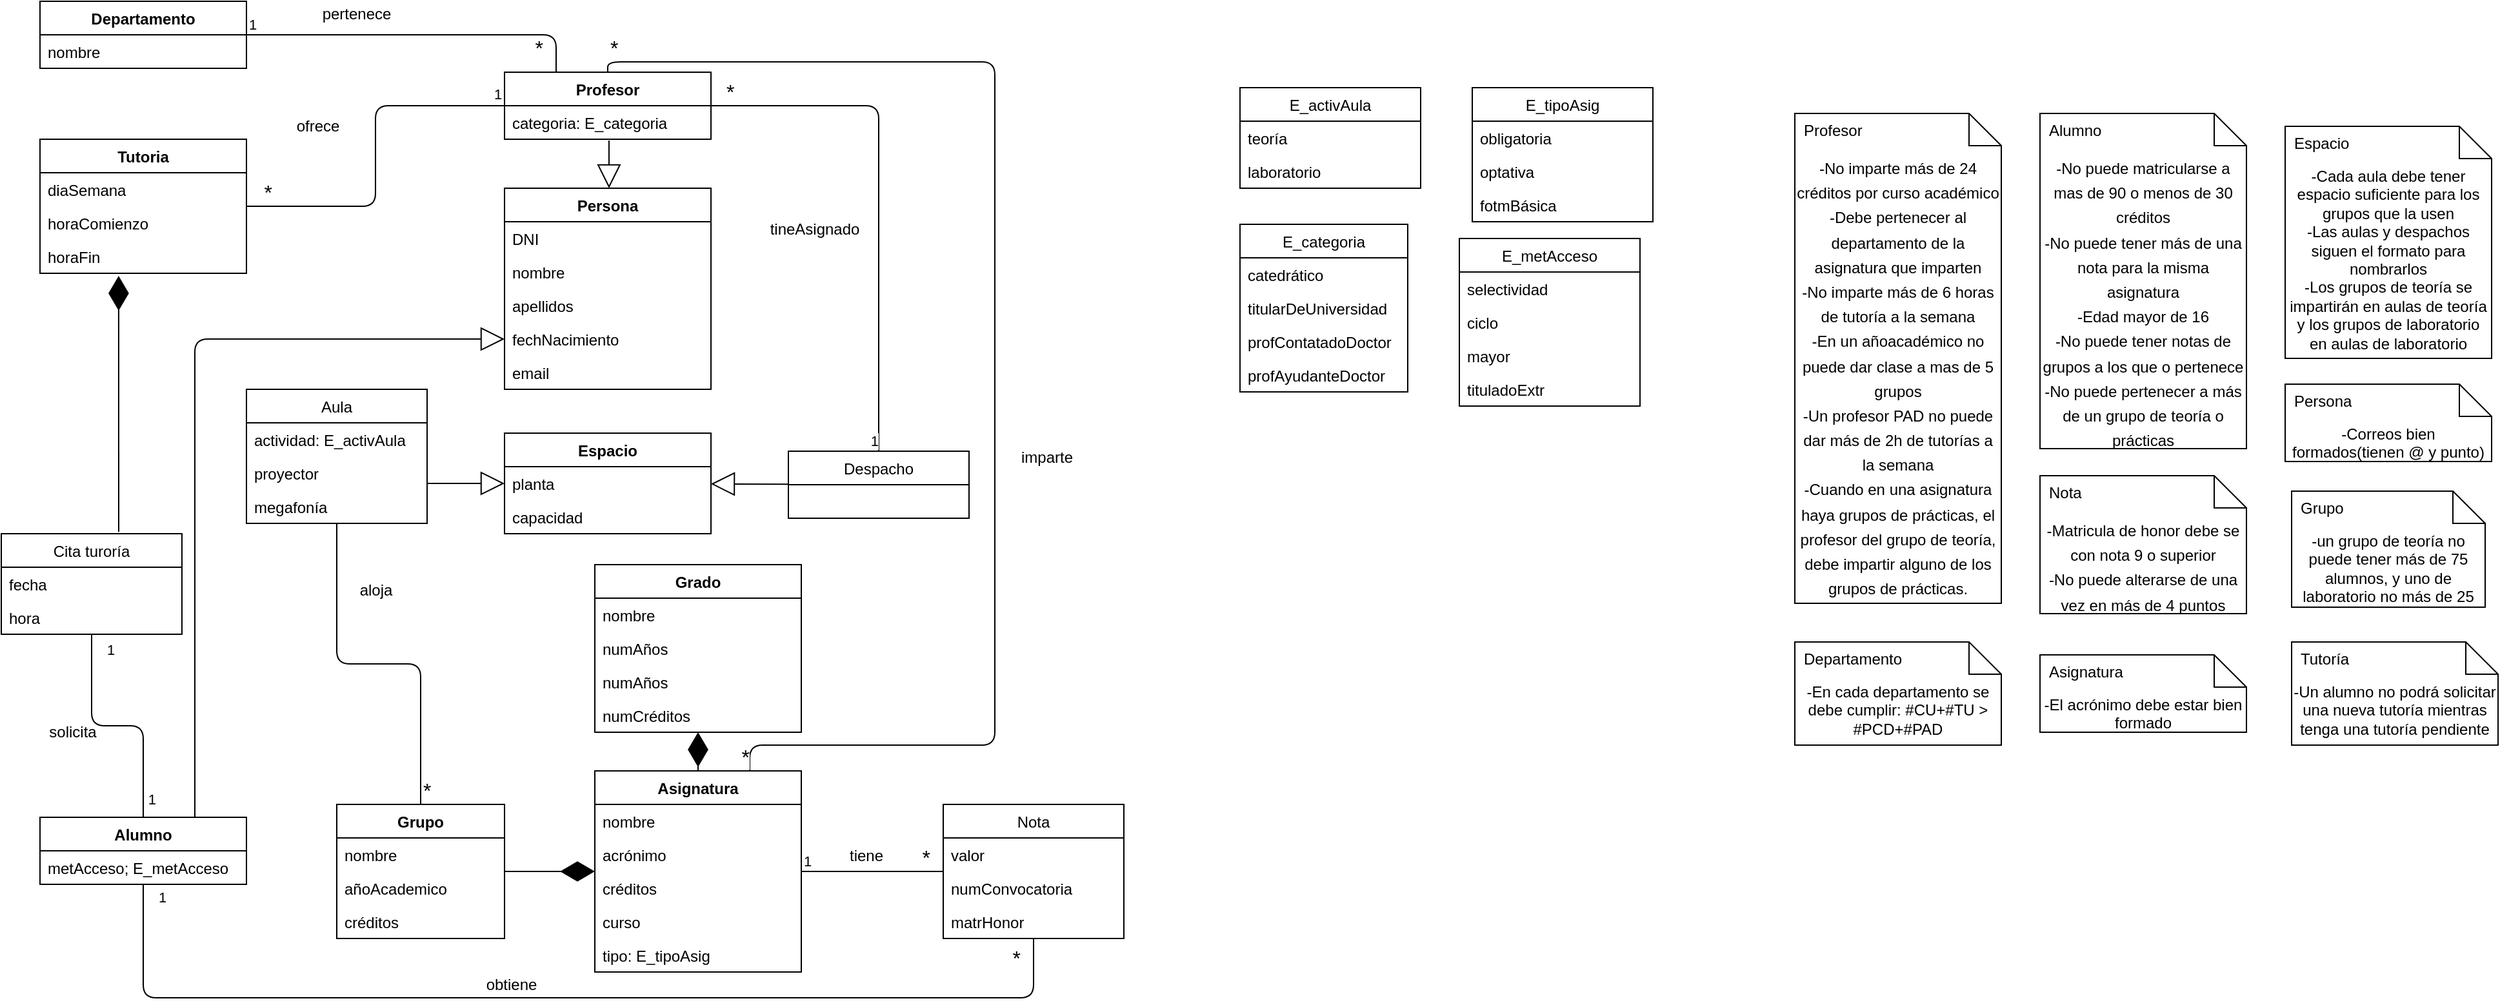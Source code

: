 <mxfile version="13.10.3" type="github">
  <diagram name="Page-1" id="e7e014a7-5840-1c2e-5031-d8a46d1fe8dd">
    <mxGraphModel dx="1662" dy="762" grid="1" gridSize="10" guides="1" tooltips="1" connect="1" arrows="1" fold="1" page="1" pageScale="1" pageWidth="1169" pageHeight="826" background="#ffffff" math="0" shadow="0">
      <root>
        <mxCell id="0" />
        <mxCell id="1" parent="0" />
        <mxCell id="M6ggTWckeQVyD1pX4SUF-41" value="Alumno" style="swimlane;fontStyle=1;align=center;verticalAlign=top;childLayout=stackLayout;horizontal=1;startSize=26;horizontalStack=0;resizeParent=1;resizeParentMax=0;resizeLast=0;collapsible=1;marginBottom=0;" parent="1" vertex="1">
          <mxGeometry x="180" y="666" width="160" height="52" as="geometry" />
        </mxCell>
        <mxCell id="M6ggTWckeQVyD1pX4SUF-42" value="metAcceso; E_metAcceso" style="text;strokeColor=none;fillColor=none;align=left;verticalAlign=top;spacingLeft=4;spacingRight=4;overflow=hidden;rotatable=0;points=[[0,0.5],[1,0.5]];portConstraint=eastwest;" parent="M6ggTWckeQVyD1pX4SUF-41" vertex="1">
          <mxGeometry y="26" width="160" height="26" as="geometry" />
        </mxCell>
        <mxCell id="M6ggTWckeQVyD1pX4SUF-49" value="Asignatura" style="swimlane;fontStyle=1;align=center;verticalAlign=top;childLayout=stackLayout;horizontal=1;startSize=26;horizontalStack=0;resizeParent=1;resizeParentMax=0;resizeLast=0;collapsible=1;marginBottom=0;" parent="1" vertex="1">
          <mxGeometry x="610" y="630" width="160" height="156" as="geometry" />
        </mxCell>
        <mxCell id="M6ggTWckeQVyD1pX4SUF-156" value="nombre" style="text;strokeColor=none;fillColor=none;align=left;verticalAlign=top;spacingLeft=4;spacingRight=4;overflow=hidden;rotatable=0;points=[[0,0.5],[1,0.5]];portConstraint=eastwest;" parent="M6ggTWckeQVyD1pX4SUF-49" vertex="1">
          <mxGeometry y="26" width="160" height="26" as="geometry" />
        </mxCell>
        <mxCell id="M6ggTWckeQVyD1pX4SUF-157" value="acrónimo" style="text;strokeColor=none;fillColor=none;align=left;verticalAlign=top;spacingLeft=4;spacingRight=4;overflow=hidden;rotatable=0;points=[[0,0.5],[1,0.5]];portConstraint=eastwest;" parent="M6ggTWckeQVyD1pX4SUF-49" vertex="1">
          <mxGeometry y="52" width="160" height="26" as="geometry" />
        </mxCell>
        <mxCell id="M6ggTWckeQVyD1pX4SUF-158" value="créditos" style="text;strokeColor=none;fillColor=none;align=left;verticalAlign=top;spacingLeft=4;spacingRight=4;overflow=hidden;rotatable=0;points=[[0,0.5],[1,0.5]];portConstraint=eastwest;" parent="M6ggTWckeQVyD1pX4SUF-49" vertex="1">
          <mxGeometry y="78" width="160" height="26" as="geometry" />
        </mxCell>
        <mxCell id="M6ggTWckeQVyD1pX4SUF-159" value="curso" style="text;strokeColor=none;fillColor=none;align=left;verticalAlign=top;spacingLeft=4;spacingRight=4;overflow=hidden;rotatable=0;points=[[0,0.5],[1,0.5]];portConstraint=eastwest;" parent="M6ggTWckeQVyD1pX4SUF-49" vertex="1">
          <mxGeometry y="104" width="160" height="26" as="geometry" />
        </mxCell>
        <mxCell id="M6ggTWckeQVyD1pX4SUF-50" value="tipo: E_tipoAsig" style="text;strokeColor=none;fillColor=none;align=left;verticalAlign=top;spacingLeft=4;spacingRight=4;overflow=hidden;rotatable=0;points=[[0,0.5],[1,0.5]];portConstraint=eastwest;" parent="M6ggTWckeQVyD1pX4SUF-49" vertex="1">
          <mxGeometry y="130" width="160" height="26" as="geometry" />
        </mxCell>
        <mxCell id="M6ggTWckeQVyD1pX4SUF-53" value="Grado" style="swimlane;fontStyle=1;align=center;verticalAlign=top;childLayout=stackLayout;horizontal=1;startSize=26;horizontalStack=0;resizeParent=1;resizeParentMax=0;resizeLast=0;collapsible=1;marginBottom=0;" parent="1" vertex="1">
          <mxGeometry x="610" y="470" width="160" height="130" as="geometry" />
        </mxCell>
        <mxCell id="M6ggTWckeQVyD1pX4SUF-177" value="nombre" style="text;strokeColor=none;fillColor=none;align=left;verticalAlign=top;spacingLeft=4;spacingRight=4;overflow=hidden;rotatable=0;points=[[0,0.5],[1,0.5]];portConstraint=eastwest;" parent="M6ggTWckeQVyD1pX4SUF-53" vertex="1">
          <mxGeometry y="26" width="160" height="26" as="geometry" />
        </mxCell>
        <mxCell id="Lt1ioYReO85WiDWxuyzR-1" value="numAños" style="text;strokeColor=none;fillColor=none;align=left;verticalAlign=top;spacingLeft=4;spacingRight=4;overflow=hidden;rotatable=0;points=[[0,0.5],[1,0.5]];portConstraint=eastwest;" vertex="1" parent="M6ggTWckeQVyD1pX4SUF-53">
          <mxGeometry y="52" width="160" height="26" as="geometry" />
        </mxCell>
        <mxCell id="M6ggTWckeQVyD1pX4SUF-178" value="numAños" style="text;strokeColor=none;fillColor=none;align=left;verticalAlign=top;spacingLeft=4;spacingRight=4;overflow=hidden;rotatable=0;points=[[0,0.5],[1,0.5]];portConstraint=eastwest;" parent="M6ggTWckeQVyD1pX4SUF-53" vertex="1">
          <mxGeometry y="78" width="160" height="26" as="geometry" />
        </mxCell>
        <mxCell id="M6ggTWckeQVyD1pX4SUF-54" value="numCréditos" style="text;strokeColor=none;fillColor=none;align=left;verticalAlign=top;spacingLeft=4;spacingRight=4;overflow=hidden;rotatable=0;points=[[0,0.5],[1,0.5]];portConstraint=eastwest;" parent="M6ggTWckeQVyD1pX4SUF-53" vertex="1">
          <mxGeometry y="104" width="160" height="26" as="geometry" />
        </mxCell>
        <mxCell id="M6ggTWckeQVyD1pX4SUF-70" value="Espacio" style="swimlane;fontStyle=1;align=center;verticalAlign=top;childLayout=stackLayout;horizontal=1;startSize=26;horizontalStack=0;resizeParent=1;resizeParentMax=0;resizeLast=0;collapsible=1;marginBottom=0;" parent="1" vertex="1">
          <mxGeometry x="540" y="368" width="160" height="78" as="geometry" />
        </mxCell>
        <mxCell id="M6ggTWckeQVyD1pX4SUF-122" value="planta" style="text;strokeColor=none;fillColor=none;align=left;verticalAlign=top;spacingLeft=4;spacingRight=4;overflow=hidden;rotatable=0;points=[[0,0.5],[1,0.5]];portConstraint=eastwest;" parent="M6ggTWckeQVyD1pX4SUF-70" vertex="1">
          <mxGeometry y="26" width="160" height="26" as="geometry" />
        </mxCell>
        <mxCell id="M6ggTWckeQVyD1pX4SUF-71" value="capacidad" style="text;strokeColor=none;fillColor=none;align=left;verticalAlign=top;spacingLeft=4;spacingRight=4;overflow=hidden;rotatable=0;points=[[0,0.5],[1,0.5]];portConstraint=eastwest;" parent="M6ggTWckeQVyD1pX4SUF-70" vertex="1">
          <mxGeometry y="52" width="160" height="26" as="geometry" />
        </mxCell>
        <mxCell id="M6ggTWckeQVyD1pX4SUF-74" value="Departamento" style="swimlane;fontStyle=1;align=center;verticalAlign=top;childLayout=stackLayout;horizontal=1;startSize=26;horizontalStack=0;resizeParent=1;resizeParentMax=0;resizeLast=0;collapsible=1;marginBottom=0;" parent="1" vertex="1">
          <mxGeometry x="180" y="33" width="160" height="52" as="geometry" />
        </mxCell>
        <mxCell id="M6ggTWckeQVyD1pX4SUF-75" value="nombre" style="text;strokeColor=none;fillColor=none;align=left;verticalAlign=top;spacingLeft=4;spacingRight=4;overflow=hidden;rotatable=0;points=[[0,0.5],[1,0.5]];portConstraint=eastwest;" parent="M6ggTWckeQVyD1pX4SUF-74" vertex="1">
          <mxGeometry y="26" width="160" height="26" as="geometry" />
        </mxCell>
        <mxCell id="M6ggTWckeQVyD1pX4SUF-78" value="Grupo" style="swimlane;fontStyle=1;align=center;verticalAlign=top;childLayout=stackLayout;horizontal=1;startSize=26;horizontalStack=0;resizeParent=1;resizeParentMax=0;resizeLast=0;collapsible=1;marginBottom=0;" parent="1" vertex="1">
          <mxGeometry x="410" y="656" width="130" height="104" as="geometry" />
        </mxCell>
        <mxCell id="M6ggTWckeQVyD1pX4SUF-179" value="nombre" style="text;strokeColor=none;fillColor=none;align=left;verticalAlign=top;spacingLeft=4;spacingRight=4;overflow=hidden;rotatable=0;points=[[0,0.5],[1,0.5]];portConstraint=eastwest;" parent="M6ggTWckeQVyD1pX4SUF-78" vertex="1">
          <mxGeometry y="26" width="130" height="26" as="geometry" />
        </mxCell>
        <mxCell id="M6ggTWckeQVyD1pX4SUF-180" value="añoAcademico" style="text;strokeColor=none;fillColor=none;align=left;verticalAlign=top;spacingLeft=4;spacingRight=4;overflow=hidden;rotatable=0;points=[[0,0.5],[1,0.5]];portConstraint=eastwest;" parent="M6ggTWckeQVyD1pX4SUF-78" vertex="1">
          <mxGeometry y="52" width="130" height="26" as="geometry" />
        </mxCell>
        <mxCell id="M6ggTWckeQVyD1pX4SUF-79" value="créditos" style="text;strokeColor=none;fillColor=none;align=left;verticalAlign=top;spacingLeft=4;spacingRight=4;overflow=hidden;rotatable=0;points=[[0,0.5],[1,0.5]];portConstraint=eastwest;" parent="M6ggTWckeQVyD1pX4SUF-78" vertex="1">
          <mxGeometry y="78" width="130" height="26" as="geometry" />
        </mxCell>
        <mxCell id="M6ggTWckeQVyD1pX4SUF-82" value="Profesor" style="swimlane;fontStyle=1;align=center;verticalAlign=top;childLayout=stackLayout;horizontal=1;startSize=26;horizontalStack=0;resizeParent=1;resizeParentMax=0;resizeLast=0;collapsible=1;marginBottom=0;" parent="1" vertex="1">
          <mxGeometry x="540" y="88" width="160" height="52" as="geometry" />
        </mxCell>
        <mxCell id="M6ggTWckeQVyD1pX4SUF-99" value="categoria: E_categoria" style="text;strokeColor=none;fillColor=none;align=left;verticalAlign=top;spacingLeft=4;spacingRight=4;overflow=hidden;rotatable=0;points=[[0,0.5],[1,0.5]];portConstraint=eastwest;" parent="M6ggTWckeQVyD1pX4SUF-82" vertex="1">
          <mxGeometry y="26" width="160" height="26" as="geometry" />
        </mxCell>
        <mxCell id="M6ggTWckeQVyD1pX4SUF-87" value="Tutoria" style="swimlane;fontStyle=1;align=center;verticalAlign=top;childLayout=stackLayout;horizontal=1;startSize=26;horizontalStack=0;resizeParent=1;resizeParentMax=0;resizeLast=0;collapsible=1;marginBottom=0;" parent="1" vertex="1">
          <mxGeometry x="180" y="140" width="160" height="104" as="geometry" />
        </mxCell>
        <mxCell id="M6ggTWckeQVyD1pX4SUF-123" value="diaSemana" style="text;strokeColor=none;fillColor=none;align=left;verticalAlign=top;spacingLeft=4;spacingRight=4;overflow=hidden;rotatable=0;points=[[0,0.5],[1,0.5]];portConstraint=eastwest;" parent="M6ggTWckeQVyD1pX4SUF-87" vertex="1">
          <mxGeometry y="26" width="160" height="26" as="geometry" />
        </mxCell>
        <mxCell id="M6ggTWckeQVyD1pX4SUF-126" value="horaComienzo" style="text;strokeColor=none;fillColor=none;align=left;verticalAlign=top;spacingLeft=4;spacingRight=4;overflow=hidden;rotatable=0;points=[[0,0.5],[1,0.5]];portConstraint=eastwest;" parent="M6ggTWckeQVyD1pX4SUF-87" vertex="1">
          <mxGeometry y="52" width="160" height="26" as="geometry" />
        </mxCell>
        <mxCell id="Cwh4qinpFO30hvYVrBIj-28" value="horaFin" style="text;strokeColor=none;fillColor=none;align=left;verticalAlign=top;spacingLeft=4;spacingRight=4;overflow=hidden;rotatable=0;points=[[0,0.5],[1,0.5]];portConstraint=eastwest;" parent="M6ggTWckeQVyD1pX4SUF-87" vertex="1">
          <mxGeometry y="78" width="160" height="26" as="geometry" />
        </mxCell>
        <mxCell id="M6ggTWckeQVyD1pX4SUF-113" value="E_categoria" style="swimlane;fontStyle=0;childLayout=stackLayout;horizontal=1;startSize=26;fillColor=none;horizontalStack=0;resizeParent=1;resizeParentMax=0;resizeLast=0;collapsible=1;marginBottom=0;" parent="1" vertex="1">
          <mxGeometry x="1110" y="206" width="130" height="130" as="geometry" />
        </mxCell>
        <mxCell id="M6ggTWckeQVyD1pX4SUF-114" value="catedrático" style="text;strokeColor=none;fillColor=none;align=left;verticalAlign=top;spacingLeft=4;spacingRight=4;overflow=hidden;rotatable=0;points=[[0,0.5],[1,0.5]];portConstraint=eastwest;" parent="M6ggTWckeQVyD1pX4SUF-113" vertex="1">
          <mxGeometry y="26" width="130" height="26" as="geometry" />
        </mxCell>
        <mxCell id="M6ggTWckeQVyD1pX4SUF-117" value="titularDeUniversidad" style="text;strokeColor=none;fillColor=none;align=left;verticalAlign=top;spacingLeft=4;spacingRight=4;overflow=hidden;rotatable=0;points=[[0,0.5],[1,0.5]];portConstraint=eastwest;" parent="M6ggTWckeQVyD1pX4SUF-113" vertex="1">
          <mxGeometry y="52" width="130" height="26" as="geometry" />
        </mxCell>
        <mxCell id="M6ggTWckeQVyD1pX4SUF-115" value="profContatadoDoctor" style="text;strokeColor=none;fillColor=none;align=left;verticalAlign=top;spacingLeft=4;spacingRight=4;overflow=hidden;rotatable=0;points=[[0,0.5],[1,0.5]];portConstraint=eastwest;" parent="M6ggTWckeQVyD1pX4SUF-113" vertex="1">
          <mxGeometry y="78" width="130" height="26" as="geometry" />
        </mxCell>
        <mxCell id="M6ggTWckeQVyD1pX4SUF-116" value="profAyudanteDoctor" style="text;strokeColor=none;fillColor=none;align=left;verticalAlign=top;spacingLeft=4;spacingRight=4;overflow=hidden;rotatable=0;points=[[0,0.5],[1,0.5]];portConstraint=eastwest;" parent="M6ggTWckeQVyD1pX4SUF-113" vertex="1">
          <mxGeometry y="104" width="130" height="26" as="geometry" />
        </mxCell>
        <mxCell id="M6ggTWckeQVyD1pX4SUF-135" value="Aula" style="swimlane;fontStyle=0;childLayout=stackLayout;horizontal=1;startSize=26;fillColor=none;horizontalStack=0;resizeParent=1;resizeParentMax=0;resizeLast=0;collapsible=1;marginBottom=0;" parent="1" vertex="1">
          <mxGeometry x="340" y="334" width="140" height="104" as="geometry" />
        </mxCell>
        <mxCell id="M6ggTWckeQVyD1pX4SUF-137" value="actividad: E_activAula" style="text;strokeColor=none;fillColor=none;align=left;verticalAlign=top;spacingLeft=4;spacingRight=4;overflow=hidden;rotatable=0;points=[[0,0.5],[1,0.5]];portConstraint=eastwest;" parent="M6ggTWckeQVyD1pX4SUF-135" vertex="1">
          <mxGeometry y="26" width="140" height="26" as="geometry" />
        </mxCell>
        <mxCell id="M6ggTWckeQVyD1pX4SUF-151" value="proyector" style="text;strokeColor=none;fillColor=none;align=left;verticalAlign=top;spacingLeft=4;spacingRight=4;overflow=hidden;rotatable=0;points=[[0,0.5],[1,0.5]];portConstraint=eastwest;" parent="M6ggTWckeQVyD1pX4SUF-135" vertex="1">
          <mxGeometry y="52" width="140" height="26" as="geometry" />
        </mxCell>
        <mxCell id="M6ggTWckeQVyD1pX4SUF-136" value="megafonía" style="text;strokeColor=none;fillColor=none;align=left;verticalAlign=top;spacingLeft=4;spacingRight=4;overflow=hidden;rotatable=0;points=[[0,0.5],[1,0.5]];portConstraint=eastwest;" parent="M6ggTWckeQVyD1pX4SUF-135" vertex="1">
          <mxGeometry y="78" width="140" height="26" as="geometry" />
        </mxCell>
        <mxCell id="M6ggTWckeQVyD1pX4SUF-139" value="Despacho" style="swimlane;fontStyle=0;childLayout=stackLayout;horizontal=1;startSize=26;fillColor=none;horizontalStack=0;resizeParent=1;resizeParentMax=0;resizeLast=0;collapsible=1;marginBottom=0;" parent="1" vertex="1">
          <mxGeometry x="760" y="382" width="140" height="52" as="geometry" />
        </mxCell>
        <mxCell id="M6ggTWckeQVyD1pX4SUF-148" value="" style="endArrow=none;html=1;edgeStyle=orthogonalEdgeStyle;" parent="1" source="M6ggTWckeQVyD1pX4SUF-82" target="M6ggTWckeQVyD1pX4SUF-139" edge="1">
          <mxGeometry relative="1" as="geometry">
            <mxPoint x="130" y="380" as="sourcePoint" />
            <mxPoint x="290" y="380" as="targetPoint" />
          </mxGeometry>
        </mxCell>
        <mxCell id="M6ggTWckeQVyD1pX4SUF-149" value="*" style="edgeLabel;resizable=0;html=1;align=left;verticalAlign=bottom;fontSize=16;" parent="M6ggTWckeQVyD1pX4SUF-148" connectable="0" vertex="1">
          <mxGeometry x="-1" relative="1" as="geometry">
            <mxPoint x="10" as="offset" />
          </mxGeometry>
        </mxCell>
        <mxCell id="M6ggTWckeQVyD1pX4SUF-150" value="1" style="edgeLabel;resizable=0;html=1;align=right;verticalAlign=bottom;" parent="M6ggTWckeQVyD1pX4SUF-148" connectable="0" vertex="1">
          <mxGeometry x="1" relative="1" as="geometry" />
        </mxCell>
        <mxCell id="M6ggTWckeQVyD1pX4SUF-152" value="E_activAula" style="swimlane;fontStyle=0;childLayout=stackLayout;horizontal=1;startSize=26;fillColor=none;horizontalStack=0;resizeParent=1;resizeParentMax=0;resizeLast=0;collapsible=1;marginBottom=0;" parent="1" vertex="1">
          <mxGeometry x="1110" y="100" width="140" height="78" as="geometry" />
        </mxCell>
        <mxCell id="M6ggTWckeQVyD1pX4SUF-153" value="teoría" style="text;strokeColor=none;fillColor=none;align=left;verticalAlign=top;spacingLeft=4;spacingRight=4;overflow=hidden;rotatable=0;points=[[0,0.5],[1,0.5]];portConstraint=eastwest;" parent="M6ggTWckeQVyD1pX4SUF-152" vertex="1">
          <mxGeometry y="26" width="140" height="26" as="geometry" />
        </mxCell>
        <mxCell id="M6ggTWckeQVyD1pX4SUF-154" value="laboratorio" style="text;strokeColor=none;fillColor=none;align=left;verticalAlign=top;spacingLeft=4;spacingRight=4;overflow=hidden;rotatable=0;points=[[0,0.5],[1,0.5]];portConstraint=eastwest;" parent="M6ggTWckeQVyD1pX4SUF-152" vertex="1">
          <mxGeometry y="52" width="140" height="26" as="geometry" />
        </mxCell>
        <mxCell id="M6ggTWckeQVyD1pX4SUF-160" value="E_tipoAsig" style="swimlane;fontStyle=0;childLayout=stackLayout;horizontal=1;startSize=26;fillColor=none;horizontalStack=0;resizeParent=1;resizeParentMax=0;resizeLast=0;collapsible=1;marginBottom=0;" parent="1" vertex="1">
          <mxGeometry x="1290" y="100" width="140" height="104" as="geometry" />
        </mxCell>
        <mxCell id="M6ggTWckeQVyD1pX4SUF-161" value="obligatoria" style="text;strokeColor=none;fillColor=none;align=left;verticalAlign=top;spacingLeft=4;spacingRight=4;overflow=hidden;rotatable=0;points=[[0,0.5],[1,0.5]];portConstraint=eastwest;" parent="M6ggTWckeQVyD1pX4SUF-160" vertex="1">
          <mxGeometry y="26" width="140" height="26" as="geometry" />
        </mxCell>
        <mxCell id="M6ggTWckeQVyD1pX4SUF-162" value="optativa" style="text;strokeColor=none;fillColor=none;align=left;verticalAlign=top;spacingLeft=4;spacingRight=4;overflow=hidden;rotatable=0;points=[[0,0.5],[1,0.5]];portConstraint=eastwest;" parent="M6ggTWckeQVyD1pX4SUF-160" vertex="1">
          <mxGeometry y="52" width="140" height="26" as="geometry" />
        </mxCell>
        <mxCell id="M6ggTWckeQVyD1pX4SUF-163" value="fotmBásica" style="text;strokeColor=none;fillColor=none;align=left;verticalAlign=top;spacingLeft=4;spacingRight=4;overflow=hidden;rotatable=0;points=[[0,0.5],[1,0.5]];portConstraint=eastwest;" parent="M6ggTWckeQVyD1pX4SUF-160" vertex="1">
          <mxGeometry y="78" width="140" height="26" as="geometry" />
        </mxCell>
        <mxCell id="M6ggTWckeQVyD1pX4SUF-169" value="E_metAcceso" style="swimlane;fontStyle=0;childLayout=stackLayout;horizontal=1;startSize=26;fillColor=none;horizontalStack=0;resizeParent=1;resizeParentMax=0;resizeLast=0;collapsible=1;marginBottom=0;" parent="1" vertex="1">
          <mxGeometry x="1280" y="217" width="140" height="130" as="geometry" />
        </mxCell>
        <mxCell id="M6ggTWckeQVyD1pX4SUF-170" value="selectividad" style="text;strokeColor=none;fillColor=none;align=left;verticalAlign=top;spacingLeft=4;spacingRight=4;overflow=hidden;rotatable=0;points=[[0,0.5],[1,0.5]];portConstraint=eastwest;" parent="M6ggTWckeQVyD1pX4SUF-169" vertex="1">
          <mxGeometry y="26" width="140" height="26" as="geometry" />
        </mxCell>
        <mxCell id="M6ggTWckeQVyD1pX4SUF-171" value="ciclo" style="text;strokeColor=none;fillColor=none;align=left;verticalAlign=top;spacingLeft=4;spacingRight=4;overflow=hidden;rotatable=0;points=[[0,0.5],[1,0.5]];portConstraint=eastwest;" parent="M6ggTWckeQVyD1pX4SUF-169" vertex="1">
          <mxGeometry y="52" width="140" height="26" as="geometry" />
        </mxCell>
        <mxCell id="Cwh4qinpFO30hvYVrBIj-2" value="mayor" style="text;strokeColor=none;fillColor=none;align=left;verticalAlign=top;spacingLeft=4;spacingRight=4;overflow=hidden;rotatable=0;points=[[0,0.5],[1,0.5]];portConstraint=eastwest;" parent="M6ggTWckeQVyD1pX4SUF-169" vertex="1">
          <mxGeometry y="78" width="140" height="26" as="geometry" />
        </mxCell>
        <mxCell id="M6ggTWckeQVyD1pX4SUF-172" value="tituladoExtr" style="text;strokeColor=none;fillColor=none;align=left;verticalAlign=top;spacingLeft=4;spacingRight=4;overflow=hidden;rotatable=0;points=[[0,0.5],[1,0.5]];portConstraint=eastwest;" parent="M6ggTWckeQVyD1pX4SUF-169" vertex="1">
          <mxGeometry y="104" width="140" height="26" as="geometry" />
        </mxCell>
        <mxCell id="M6ggTWckeQVyD1pX4SUF-173" value="Nota" style="swimlane;fontStyle=0;childLayout=stackLayout;horizontal=1;startSize=26;fillColor=none;horizontalStack=0;resizeParent=1;resizeParentMax=0;resizeLast=0;collapsible=1;marginBottom=0;" parent="1" vertex="1">
          <mxGeometry x="880" y="656" width="140" height="104" as="geometry" />
        </mxCell>
        <mxCell id="M6ggTWckeQVyD1pX4SUF-174" value="valor" style="text;strokeColor=none;fillColor=none;align=left;verticalAlign=top;spacingLeft=4;spacingRight=4;overflow=hidden;rotatable=0;points=[[0,0.5],[1,0.5]];portConstraint=eastwest;" parent="M6ggTWckeQVyD1pX4SUF-173" vertex="1">
          <mxGeometry y="26" width="140" height="26" as="geometry" />
        </mxCell>
        <mxCell id="M6ggTWckeQVyD1pX4SUF-175" value="numConvocatoria" style="text;strokeColor=none;fillColor=none;align=left;verticalAlign=top;spacingLeft=4;spacingRight=4;overflow=hidden;rotatable=0;points=[[0,0.5],[1,0.5]];portConstraint=eastwest;" parent="M6ggTWckeQVyD1pX4SUF-173" vertex="1">
          <mxGeometry y="52" width="140" height="26" as="geometry" />
        </mxCell>
        <mxCell id="M6ggTWckeQVyD1pX4SUF-176" value="matrHonor" style="text;strokeColor=none;fillColor=none;align=left;verticalAlign=top;spacingLeft=4;spacingRight=4;overflow=hidden;rotatable=0;points=[[0,0.5],[1,0.5]];portConstraint=eastwest;" parent="M6ggTWckeQVyD1pX4SUF-173" vertex="1">
          <mxGeometry y="78" width="140" height="26" as="geometry" />
        </mxCell>
        <mxCell id="UAa4CJf52LfsiErVCVyS-1" value="" style="endArrow=none;html=1;edgeStyle=orthogonalEdgeStyle;" parent="1" source="M6ggTWckeQVyD1pX4SUF-82" target="M6ggTWckeQVyD1pX4SUF-87" edge="1">
          <mxGeometry relative="1" as="geometry">
            <mxPoint x="150" y="270" as="sourcePoint" />
            <mxPoint x="310" y="270" as="targetPoint" />
          </mxGeometry>
        </mxCell>
        <mxCell id="UAa4CJf52LfsiErVCVyS-2" value="1" style="edgeLabel;resizable=0;html=1;align=left;verticalAlign=bottom;" parent="UAa4CJf52LfsiErVCVyS-1" connectable="0" vertex="1">
          <mxGeometry x="-1" relative="1" as="geometry">
            <mxPoint x="-10" y="-1" as="offset" />
          </mxGeometry>
        </mxCell>
        <mxCell id="UAa4CJf52LfsiErVCVyS-3" value="*" style="edgeLabel;resizable=0;html=1;align=right;verticalAlign=bottom;fontSize=16;" parent="UAa4CJf52LfsiErVCVyS-1" connectable="0" vertex="1">
          <mxGeometry x="1" relative="1" as="geometry">
            <mxPoint x="20" as="offset" />
          </mxGeometry>
        </mxCell>
        <mxCell id="UAa4CJf52LfsiErVCVyS-18" value="solicita" style="text;html=1;align=center;verticalAlign=middle;resizable=0;points=[];autosize=1;" parent="1" vertex="1">
          <mxGeometry x="180" y="590" width="50" height="20" as="geometry" />
        </mxCell>
        <mxCell id="UAa4CJf52LfsiErVCVyS-19" value="" style="endArrow=none;html=1;edgeStyle=orthogonalEdgeStyle;" parent="1" source="M6ggTWckeQVyD1pX4SUF-78" target="M6ggTWckeQVyD1pX4SUF-135" edge="1">
          <mxGeometry relative="1" as="geometry">
            <mxPoint x="150" y="400" as="sourcePoint" />
            <mxPoint x="350" y="510" as="targetPoint" />
          </mxGeometry>
        </mxCell>
        <mxCell id="UAa4CJf52LfsiErVCVyS-20" value="*" style="edgeLabel;resizable=0;html=1;align=left;verticalAlign=bottom;fontSize=16;" parent="UAa4CJf52LfsiErVCVyS-19" connectable="0" vertex="1">
          <mxGeometry x="-1" relative="1" as="geometry" />
        </mxCell>
        <mxCell id="UAa4CJf52LfsiErVCVyS-26" value="aloja" style="text;html=1;align=center;verticalAlign=middle;resizable=0;points=[];autosize=1;" parent="1" vertex="1">
          <mxGeometry x="420" y="480" width="40" height="20" as="geometry" />
        </mxCell>
        <mxCell id="UAa4CJf52LfsiErVCVyS-27" value="" style="endArrow=diamondThin;endFill=1;endSize=24;html=1;" parent="1" source="M6ggTWckeQVyD1pX4SUF-78" target="M6ggTWckeQVyD1pX4SUF-49" edge="1">
          <mxGeometry width="160" relative="1" as="geometry">
            <mxPoint x="350" y="446" as="sourcePoint" />
            <mxPoint x="510" y="446" as="targetPoint" />
          </mxGeometry>
        </mxCell>
        <mxCell id="UAa4CJf52LfsiErVCVyS-28" value="ofrece" style="text;html=1;align=center;verticalAlign=middle;resizable=0;points=[];autosize=1;" parent="1" vertex="1">
          <mxGeometry x="370" y="120" width="50" height="20" as="geometry" />
        </mxCell>
        <mxCell id="UAa4CJf52LfsiErVCVyS-29" value="tineAsignado" style="text;html=1;align=center;verticalAlign=middle;resizable=0;points=[];autosize=1;" parent="1" vertex="1">
          <mxGeometry x="740" y="200" width="80" height="20" as="geometry" />
        </mxCell>
        <mxCell id="UAa4CJf52LfsiErVCVyS-30" value="" style="endArrow=none;html=1;edgeStyle=orthogonalEdgeStyle;" parent="1" source="M6ggTWckeQVyD1pX4SUF-82" target="M6ggTWckeQVyD1pX4SUF-49" edge="1">
          <mxGeometry relative="1" as="geometry">
            <mxPoint x="350" y="400" as="sourcePoint" />
            <mxPoint x="510" y="400" as="targetPoint" />
            <Array as="points">
              <mxPoint x="620" y="80" />
              <mxPoint x="920" y="80" />
              <mxPoint x="920" y="610" />
              <mxPoint x="730" y="610" />
            </Array>
          </mxGeometry>
        </mxCell>
        <mxCell id="UAa4CJf52LfsiErVCVyS-31" value="*" style="edgeLabel;resizable=0;html=1;align=left;verticalAlign=bottom;fontSize=16;" parent="UAa4CJf52LfsiErVCVyS-30" connectable="0" vertex="1">
          <mxGeometry x="-1" relative="1" as="geometry">
            <mxPoint y="-8" as="offset" />
          </mxGeometry>
        </mxCell>
        <mxCell id="UAa4CJf52LfsiErVCVyS-32" value="*" style="edgeLabel;resizable=0;html=1;align=right;verticalAlign=bottom;fontSize=16;" parent="UAa4CJf52LfsiErVCVyS-30" connectable="0" vertex="1">
          <mxGeometry x="1" relative="1" as="geometry" />
        </mxCell>
        <mxCell id="UAa4CJf52LfsiErVCVyS-33" value="" style="endArrow=none;html=1;edgeStyle=orthogonalEdgeStyle;" parent="1" source="M6ggTWckeQVyD1pX4SUF-49" target="M6ggTWckeQVyD1pX4SUF-173" edge="1">
          <mxGeometry relative="1" as="geometry">
            <mxPoint x="350" y="446" as="sourcePoint" />
            <mxPoint x="510" y="446" as="targetPoint" />
          </mxGeometry>
        </mxCell>
        <mxCell id="UAa4CJf52LfsiErVCVyS-34" value="1" style="edgeLabel;resizable=0;html=1;align=left;verticalAlign=bottom;" parent="UAa4CJf52LfsiErVCVyS-33" connectable="0" vertex="1">
          <mxGeometry x="-1" relative="1" as="geometry" />
        </mxCell>
        <mxCell id="UAa4CJf52LfsiErVCVyS-35" value="*" style="edgeLabel;resizable=0;html=1;align=right;verticalAlign=bottom;fontSize=16;" parent="UAa4CJf52LfsiErVCVyS-33" connectable="0" vertex="1">
          <mxGeometry x="1" relative="1" as="geometry">
            <mxPoint x="-10" as="offset" />
          </mxGeometry>
        </mxCell>
        <mxCell id="UAa4CJf52LfsiErVCVyS-37" value="imparte" style="text;html=1;align=center;verticalAlign=middle;resizable=0;points=[];autosize=1;" parent="1" vertex="1">
          <mxGeometry x="930" y="377" width="60" height="20" as="geometry" />
        </mxCell>
        <mxCell id="UAa4CJf52LfsiErVCVyS-38" value="" style="endArrow=none;html=1;edgeStyle=orthogonalEdgeStyle;entryX=0.25;entryY=0;entryDx=0;entryDy=0;" parent="1" source="M6ggTWckeQVyD1pX4SUF-74" target="M6ggTWckeQVyD1pX4SUF-82" edge="1">
          <mxGeometry relative="1" as="geometry">
            <mxPoint x="210" y="400" as="sourcePoint" />
            <mxPoint x="508.08" y="86.004" as="targetPoint" />
          </mxGeometry>
        </mxCell>
        <mxCell id="UAa4CJf52LfsiErVCVyS-39" value="1" style="edgeLabel;resizable=0;html=1;align=left;verticalAlign=bottom;" parent="UAa4CJf52LfsiErVCVyS-38" connectable="0" vertex="1">
          <mxGeometry x="-1" relative="1" as="geometry" />
        </mxCell>
        <mxCell id="UAa4CJf52LfsiErVCVyS-40" value="*" style="edgeLabel;resizable=0;html=1;align=right;verticalAlign=bottom;fontSize=16;" parent="UAa4CJf52LfsiErVCVyS-38" connectable="0" vertex="1">
          <mxGeometry x="1" relative="1" as="geometry">
            <mxPoint x="-10" y="-8" as="offset" />
          </mxGeometry>
        </mxCell>
        <mxCell id="UAa4CJf52LfsiErVCVyS-41" value="pertenece" style="text;html=1;align=center;verticalAlign=middle;resizable=0;points=[];autosize=1;" parent="1" vertex="1">
          <mxGeometry x="390" y="33" width="70" height="20" as="geometry" />
        </mxCell>
        <mxCell id="UAa4CJf52LfsiErVCVyS-42" value="" style="endArrow=diamondThin;endFill=1;endSize=24;html=1;" parent="1" source="M6ggTWckeQVyD1pX4SUF-49" target="M6ggTWckeQVyD1pX4SUF-53" edge="1">
          <mxGeometry width="160" relative="1" as="geometry">
            <mxPoint x="500" y="400" as="sourcePoint" />
            <mxPoint x="660" y="400" as="targetPoint" />
          </mxGeometry>
        </mxCell>
        <mxCell id="UAa4CJf52LfsiErVCVyS-43" value="obtiene" style="text;html=1;align=center;verticalAlign=middle;resizable=0;points=[];autosize=1;" parent="1" vertex="1">
          <mxGeometry x="520" y="786" width="50" height="20" as="geometry" />
        </mxCell>
        <mxCell id="UAa4CJf52LfsiErVCVyS-47" value="" style="endArrow=none;html=1;edgeStyle=orthogonalEdgeStyle;" parent="1" source="M6ggTWckeQVyD1pX4SUF-41" target="M6ggTWckeQVyD1pX4SUF-173" edge="1">
          <mxGeometry relative="1" as="geometry">
            <mxPoint x="500" y="446" as="sourcePoint" />
            <mxPoint x="660" y="446" as="targetPoint" />
            <Array as="points">
              <mxPoint x="950" y="806" />
            </Array>
          </mxGeometry>
        </mxCell>
        <mxCell id="UAa4CJf52LfsiErVCVyS-48" value="1" style="edgeLabel;resizable=0;html=1;align=left;verticalAlign=bottom;" parent="UAa4CJf52LfsiErVCVyS-47" connectable="0" vertex="1">
          <mxGeometry x="-1" relative="1" as="geometry">
            <mxPoint x="10" y="18" as="offset" />
          </mxGeometry>
        </mxCell>
        <mxCell id="UAa4CJf52LfsiErVCVyS-49" value="*" style="edgeLabel;resizable=0;html=1;align=right;verticalAlign=bottom;fontSize=16;" parent="UAa4CJf52LfsiErVCVyS-47" connectable="0" vertex="1">
          <mxGeometry x="1" relative="1" as="geometry">
            <mxPoint x="-10" y="26" as="offset" />
          </mxGeometry>
        </mxCell>
        <mxCell id="UAa4CJf52LfsiErVCVyS-50" value="tiene" style="text;html=1;align=center;verticalAlign=middle;resizable=0;points=[];autosize=1;" parent="1" vertex="1">
          <mxGeometry x="800" y="686" width="40" height="20" as="geometry" />
        </mxCell>
        <mxCell id="Cwh4qinpFO30hvYVrBIj-3" value="" style="endArrow=none;html=1;edgeStyle=orthogonalEdgeStyle;entryX=0.5;entryY=0;entryDx=0;entryDy=0;" parent="1" source="mI-mCI0g3Ql14hOsFY2t-1" target="M6ggTWckeQVyD1pX4SUF-41" edge="1">
          <mxGeometry relative="1" as="geometry">
            <mxPoint x="250" y="570" as="sourcePoint" />
            <mxPoint x="700" y="330" as="targetPoint" />
          </mxGeometry>
        </mxCell>
        <mxCell id="Cwh4qinpFO30hvYVrBIj-4" value="1" style="edgeLabel;resizable=0;html=1;align=left;verticalAlign=bottom;" parent="Cwh4qinpFO30hvYVrBIj-3" connectable="0" vertex="1">
          <mxGeometry x="-1" relative="1" as="geometry">
            <mxPoint x="10" y="20" as="offset" />
          </mxGeometry>
        </mxCell>
        <mxCell id="Cwh4qinpFO30hvYVrBIj-5" value="1" style="edgeLabel;resizable=0;html=1;align=right;verticalAlign=bottom;" parent="Cwh4qinpFO30hvYVrBIj-3" connectable="0" vertex="1">
          <mxGeometry x="1" relative="1" as="geometry">
            <mxPoint x="10" y="-6" as="offset" />
          </mxGeometry>
        </mxCell>
        <mxCell id="Cwh4qinpFO30hvYVrBIj-13" value="Persona" style="swimlane;fontStyle=1;align=center;verticalAlign=top;childLayout=stackLayout;horizontal=1;startSize=26;horizontalStack=0;resizeParent=1;resizeParentMax=0;resizeLast=0;collapsible=1;marginBottom=0;" parent="1" vertex="1">
          <mxGeometry x="540" y="178" width="160" height="156" as="geometry" />
        </mxCell>
        <mxCell id="Cwh4qinpFO30hvYVrBIj-14" value="DNI" style="text;strokeColor=none;fillColor=none;align=left;verticalAlign=top;spacingLeft=4;spacingRight=4;overflow=hidden;rotatable=0;points=[[0,0.5],[1,0.5]];portConstraint=eastwest;" parent="Cwh4qinpFO30hvYVrBIj-13" vertex="1">
          <mxGeometry y="26" width="160" height="26" as="geometry" />
        </mxCell>
        <mxCell id="Cwh4qinpFO30hvYVrBIj-15" value="nombre" style="text;strokeColor=none;fillColor=none;align=left;verticalAlign=top;spacingLeft=4;spacingRight=4;overflow=hidden;rotatable=0;points=[[0,0.5],[1,0.5]];portConstraint=eastwest;" parent="Cwh4qinpFO30hvYVrBIj-13" vertex="1">
          <mxGeometry y="52" width="160" height="26" as="geometry" />
        </mxCell>
        <mxCell id="Cwh4qinpFO30hvYVrBIj-16" value="apellidos" style="text;strokeColor=none;fillColor=none;align=left;verticalAlign=top;spacingLeft=4;spacingRight=4;overflow=hidden;rotatable=0;points=[[0,0.5],[1,0.5]];portConstraint=eastwest;" parent="Cwh4qinpFO30hvYVrBIj-13" vertex="1">
          <mxGeometry y="78" width="160" height="26" as="geometry" />
        </mxCell>
        <mxCell id="Cwh4qinpFO30hvYVrBIj-17" value="fechNacimiento" style="text;strokeColor=none;fillColor=none;align=left;verticalAlign=top;spacingLeft=4;spacingRight=4;overflow=hidden;rotatable=0;points=[[0,0.5],[1,0.5]];portConstraint=eastwest;" parent="Cwh4qinpFO30hvYVrBIj-13" vertex="1">
          <mxGeometry y="104" width="160" height="26" as="geometry" />
        </mxCell>
        <mxCell id="Cwh4qinpFO30hvYVrBIj-18" value="email" style="text;strokeColor=none;fillColor=none;align=left;verticalAlign=top;spacingLeft=4;spacingRight=4;overflow=hidden;rotatable=0;points=[[0,0.5],[1,0.5]];portConstraint=eastwest;" parent="Cwh4qinpFO30hvYVrBIj-13" vertex="1">
          <mxGeometry y="130" width="160" height="26" as="geometry" />
        </mxCell>
        <mxCell id="Cwh4qinpFO30hvYVrBIj-31" value="&lt;font style=&quot;font-size: 12px&quot;&gt;-No imparte más de 24 créditos por curso académico&lt;br&gt;-Debe pertenecer al departamento de la asignatura que imparten&lt;br&gt;-No imparte más de 6 horas de tutoría a la semana&lt;br&gt;-En un añoacadémico no puede dar clase a mas de 5 grupos&lt;br&gt;-Un profesor PAD no puede dar más de 2h de tutorías a la semana&lt;br&gt;-Cuando en una asignatura haya grupos de prácticas, el profesor del grupo de teoría, debe impartir alguno de los grupos de prácticas.&lt;br&gt;&lt;/font&gt;" style="shape=note2;boundedLbl=1;whiteSpace=wrap;html=1;size=25;verticalAlign=top;align=center;fontSize=16;" parent="1" vertex="1">
          <mxGeometry x="1540" y="120" width="160" height="380" as="geometry" />
        </mxCell>
        <mxCell id="Cwh4qinpFO30hvYVrBIj-32" value="Profesor" style="resizeWidth=1;part=1;strokeColor=none;fillColor=none;align=left;spacingLeft=5;" parent="Cwh4qinpFO30hvYVrBIj-31" vertex="1">
          <mxGeometry width="160" height="25" relative="1" as="geometry" />
        </mxCell>
        <mxCell id="Cwh4qinpFO30hvYVrBIj-35" value="&lt;font style=&quot;font-size: 12px&quot;&gt;-No puede matricularse a mas de 90 o menos de 30 créditos&lt;br&gt;-No puede tener más de una nota para la misma asignatura&lt;br&gt;-Edad mayor de 16&lt;br&gt;-No puede tener notas de grupos a los que o pertenece&lt;br&gt;-No puede pertenecer a más de un grupo de teoría o prácticas&lt;br&gt;&lt;/font&gt;" style="shape=note2;boundedLbl=1;whiteSpace=wrap;html=1;size=25;verticalAlign=top;align=center;fontSize=16;" parent="1" vertex="1">
          <mxGeometry x="1730" y="120" width="160" height="260" as="geometry" />
        </mxCell>
        <mxCell id="Cwh4qinpFO30hvYVrBIj-36" value="Alumno" style="resizeWidth=1;part=1;strokeColor=none;fillColor=none;align=left;spacingLeft=5;" parent="Cwh4qinpFO30hvYVrBIj-35" vertex="1">
          <mxGeometry width="160" height="25" relative="1" as="geometry" />
        </mxCell>
        <mxCell id="Cwh4qinpFO30hvYVrBIj-38" value="&lt;font style=&quot;font-size: 12px&quot;&gt;-Matricula de honor debe se con nota 9 o superior&lt;br&gt;-No puede alterarse de una vez en más de 4 puntos&lt;/font&gt;" style="shape=note2;boundedLbl=1;whiteSpace=wrap;html=1;size=25;verticalAlign=top;align=center;fontSize=16;" parent="1" vertex="1">
          <mxGeometry x="1730" y="401" width="160" height="107" as="geometry" />
        </mxCell>
        <mxCell id="Cwh4qinpFO30hvYVrBIj-39" value="Nota" style="resizeWidth=1;part=1;strokeColor=none;fillColor=none;align=left;spacingLeft=5;" parent="Cwh4qinpFO30hvYVrBIj-38" vertex="1">
          <mxGeometry width="160" height="25" relative="1" as="geometry" />
        </mxCell>
        <mxCell id="xkDV_yhI_5qd-9YuZQ7u-3" value="-un grupo de teoría no puede tener más de 75 alumnos, y uno de laboratorio no más de 25" style="shape=note2;boundedLbl=1;whiteSpace=wrap;html=1;size=25;verticalAlign=top;align=center;" parent="1" vertex="1">
          <mxGeometry x="1925" y="413" width="150" height="90" as="geometry" />
        </mxCell>
        <mxCell id="xkDV_yhI_5qd-9YuZQ7u-4" value="Grupo" style="resizeWidth=1;part=1;strokeColor=none;fillColor=none;align=left;spacingLeft=5;" parent="xkDV_yhI_5qd-9YuZQ7u-3" vertex="1">
          <mxGeometry width="150" height="25" relative="1" as="geometry" />
        </mxCell>
        <mxCell id="xkDV_yhI_5qd-9YuZQ7u-5" value="-El acrónimo debe estar bien formado" style="shape=note2;boundedLbl=1;whiteSpace=wrap;html=1;size=25;verticalAlign=top;align=center;" parent="1" vertex="1">
          <mxGeometry x="1730" y="540" width="160" height="60" as="geometry" />
        </mxCell>
        <mxCell id="xkDV_yhI_5qd-9YuZQ7u-6" value="Asignatura" style="resizeWidth=1;part=1;strokeColor=none;fillColor=none;align=left;spacingLeft=5;" parent="xkDV_yhI_5qd-9YuZQ7u-5" vertex="1">
          <mxGeometry width="160" height="25" relative="1" as="geometry" />
        </mxCell>
        <mxCell id="xkDV_yhI_5qd-9YuZQ7u-7" value="-En cada departamento se debe cumplir:&amp;nbsp;#CU+#TU &amp;gt; #PCD+#PAD" style="shape=note2;boundedLbl=1;whiteSpace=wrap;html=1;size=25;verticalAlign=top;align=center;" parent="1" vertex="1">
          <mxGeometry x="1540" y="530" width="160" height="80" as="geometry" />
        </mxCell>
        <mxCell id="xkDV_yhI_5qd-9YuZQ7u-8" value="Departamento" style="resizeWidth=1;part=1;strokeColor=none;fillColor=none;align=left;spacingLeft=5;" parent="xkDV_yhI_5qd-9YuZQ7u-7" vertex="1">
          <mxGeometry width="160" height="25" relative="1" as="geometry" />
        </mxCell>
        <mxCell id="xkDV_yhI_5qd-9YuZQ7u-12" value="-Cada aula debe tener espacio suficiente para los grupos que la usen&lt;br&gt;-Las aulas y despachos siguen el formato para nombrarlos&lt;br&gt;-Los grupos de teoría se impartirán en aulas de teoría y los grupos de laboratorio en aulas de laboratorio" style="shape=note2;boundedLbl=1;whiteSpace=wrap;html=1;size=25;verticalAlign=top;align=center;" parent="1" vertex="1">
          <mxGeometry x="1920" y="130" width="160" height="180" as="geometry" />
        </mxCell>
        <mxCell id="xkDV_yhI_5qd-9YuZQ7u-13" value="Espacio" style="resizeWidth=1;part=1;strokeColor=none;fillColor=none;align=left;spacingLeft=5;" parent="xkDV_yhI_5qd-9YuZQ7u-12" vertex="1">
          <mxGeometry width="160" height="25" relative="1" as="geometry" />
        </mxCell>
        <mxCell id="xkDV_yhI_5qd-9YuZQ7u-15" value="-Correos bien formados(tienen @ y punto)" style="shape=note2;boundedLbl=1;whiteSpace=wrap;html=1;size=25;verticalAlign=top;align=center;" parent="1" vertex="1">
          <mxGeometry x="1920" y="330" width="160" height="60" as="geometry" />
        </mxCell>
        <mxCell id="xkDV_yhI_5qd-9YuZQ7u-16" value="Persona" style="resizeWidth=1;part=1;strokeColor=none;fillColor=none;align=left;spacingLeft=5;" parent="xkDV_yhI_5qd-9YuZQ7u-15" vertex="1">
          <mxGeometry width="160" height="25" relative="1" as="geometry" />
        </mxCell>
        <mxCell id="xkDV_yhI_5qd-9YuZQ7u-17" value="-Un alumno no podrá solicitar una nueva tutoría mientras tenga una tutoría pendiente" style="shape=note2;boundedLbl=1;whiteSpace=wrap;html=1;size=25;verticalAlign=top;align=center;" parent="1" vertex="1">
          <mxGeometry x="1925" y="530" width="160" height="80" as="geometry" />
        </mxCell>
        <mxCell id="xkDV_yhI_5qd-9YuZQ7u-18" value="Tutoría" style="resizeWidth=1;part=1;strokeColor=none;fillColor=none;align=left;spacingLeft=5;" parent="xkDV_yhI_5qd-9YuZQ7u-17" vertex="1">
          <mxGeometry width="160" height="25" relative="1" as="geometry" />
        </mxCell>
        <mxCell id="UMpTlQfXwWNc7eHnV_eA-1" value="" style="endArrow=block;endSize=16;endFill=0;html=1;exitX=0.75;exitY=0;exitDx=0;exitDy=0;entryX=0;entryY=0.5;entryDx=0;entryDy=0;" parent="1" source="M6ggTWckeQVyD1pX4SUF-41" target="Cwh4qinpFO30hvYVrBIj-17" edge="1">
          <mxGeometry width="160" relative="1" as="geometry">
            <mxPoint x="270" y="670" as="sourcePoint" />
            <mxPoint x="430" y="670" as="targetPoint" />
            <Array as="points">
              <mxPoint x="300" y="295" />
            </Array>
          </mxGeometry>
        </mxCell>
        <mxCell id="UMpTlQfXwWNc7eHnV_eA-4" value="" style="endArrow=block;endSize=16;endFill=0;html=1;exitX=0.506;exitY=1.038;exitDx=0;exitDy=0;exitPerimeter=0;" parent="1" source="M6ggTWckeQVyD1pX4SUF-99" edge="1">
          <mxGeometry width="160" relative="1" as="geometry">
            <mxPoint x="600" y="100" as="sourcePoint" />
            <mxPoint x="621" y="178" as="targetPoint" />
          </mxGeometry>
        </mxCell>
        <mxCell id="mI-mCI0g3Ql14hOsFY2t-1" value="Cita turoría" style="swimlane;fontStyle=0;childLayout=stackLayout;horizontal=1;startSize=26;fillColor=none;horizontalStack=0;resizeParent=1;resizeParentMax=0;resizeLast=0;collapsible=1;marginBottom=0;" parent="1" vertex="1">
          <mxGeometry x="150" y="446" width="140" height="78" as="geometry" />
        </mxCell>
        <mxCell id="mI-mCI0g3Ql14hOsFY2t-2" value="fecha" style="text;strokeColor=none;fillColor=none;align=left;verticalAlign=top;spacingLeft=4;spacingRight=4;overflow=hidden;rotatable=0;points=[[0,0.5],[1,0.5]];portConstraint=eastwest;" parent="mI-mCI0g3Ql14hOsFY2t-1" vertex="1">
          <mxGeometry y="26" width="140" height="26" as="geometry" />
        </mxCell>
        <mxCell id="mI-mCI0g3Ql14hOsFY2t-3" value="hora" style="text;strokeColor=none;fillColor=none;align=left;verticalAlign=top;spacingLeft=4;spacingRight=4;overflow=hidden;rotatable=0;points=[[0,0.5],[1,0.5]];portConstraint=eastwest;" parent="mI-mCI0g3Ql14hOsFY2t-1" vertex="1">
          <mxGeometry y="52" width="140" height="26" as="geometry" />
        </mxCell>
        <mxCell id="mI-mCI0g3Ql14hOsFY2t-5" value="" style="endArrow=diamondThin;endFill=1;endSize=24;html=1;exitX=0.65;exitY=-0.019;exitDx=0;exitDy=0;exitPerimeter=0;entryX=0.381;entryY=1.077;entryDx=0;entryDy=0;entryPerimeter=0;" parent="1" source="mI-mCI0g3Ql14hOsFY2t-1" target="Cwh4qinpFO30hvYVrBIj-28" edge="1">
          <mxGeometry width="160" relative="1" as="geometry">
            <mxPoint x="190" y="450" as="sourcePoint" />
            <mxPoint x="242" y="240" as="targetPoint" />
          </mxGeometry>
        </mxCell>
        <mxCell id="mI-mCI0g3Ql14hOsFY2t-6" value="" style="endArrow=block;endSize=16;endFill=0;html=1;" parent="1" target="M6ggTWckeQVyD1pX4SUF-70" edge="1">
          <mxGeometry width="160" relative="1" as="geometry">
            <mxPoint x="480" y="407" as="sourcePoint" />
            <mxPoint x="240" y="340" as="targetPoint" />
          </mxGeometry>
        </mxCell>
        <mxCell id="mI-mCI0g3Ql14hOsFY2t-7" value="" style="endArrow=block;endSize=16;endFill=0;html=1;" parent="1" source="M6ggTWckeQVyD1pX4SUF-139" target="M6ggTWckeQVyD1pX4SUF-70" edge="1">
          <mxGeometry x="-0.125" y="-50" width="160" relative="1" as="geometry">
            <mxPoint x="1060" y="520" as="sourcePoint" />
            <mxPoint x="1220" y="520" as="targetPoint" />
            <mxPoint as="offset" />
          </mxGeometry>
        </mxCell>
      </root>
    </mxGraphModel>
  </diagram>
</mxfile>
